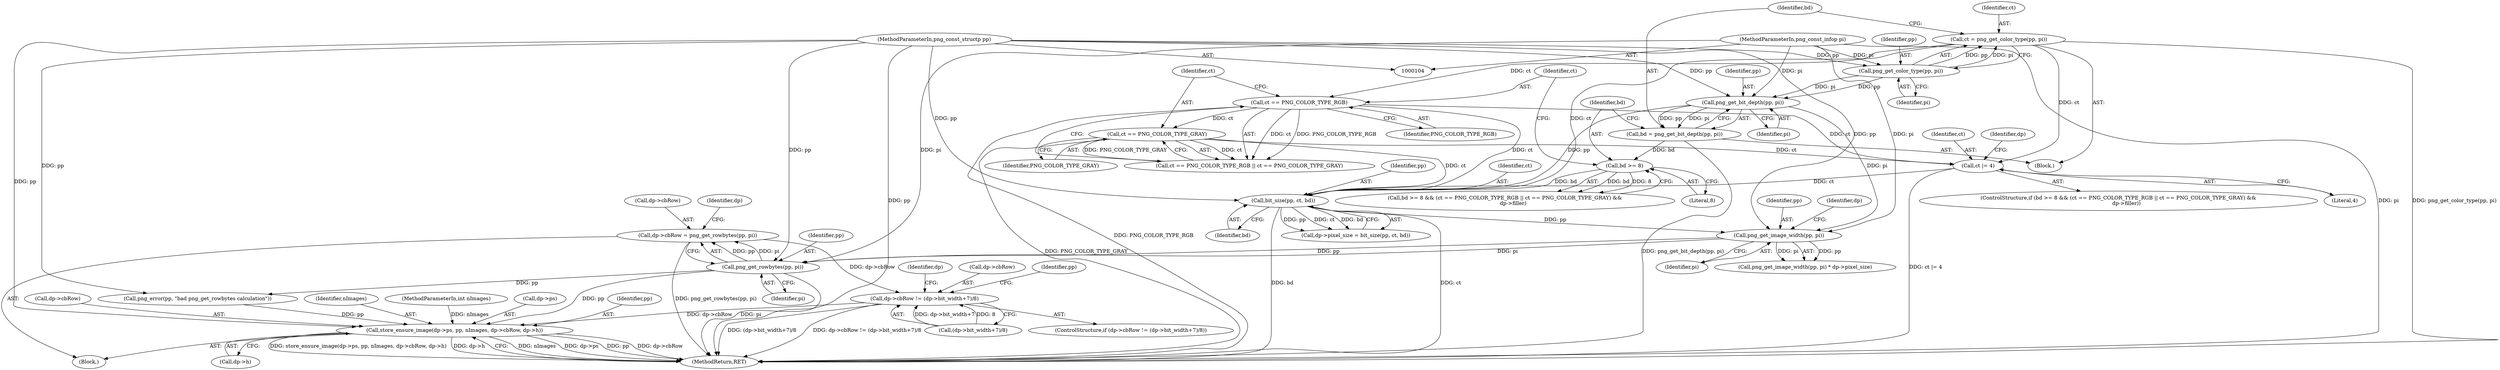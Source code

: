 digraph "0_Android_9d4853418ab2f754c2b63e091c29c5529b8b86ca_133@pointer" {
"1000161" [label="(Call,dp->cbRow = png_get_rowbytes(pp, pi))"];
"1000165" [label="(Call,png_get_rowbytes(pp, pi))"];
"1000155" [label="(Call,png_get_image_width(pp, pi))"];
"1000146" [label="(Call,bit_size(pp, ct, bd))"];
"1000120" [label="(Call,png_get_bit_depth(pp, pi))"];
"1000114" [label="(Call,png_get_color_type(pp, pi))"];
"1000106" [label="(MethodParameterIn,png_const_structp pp)"];
"1000107" [label="(MethodParameterIn,png_const_infop pi)"];
"1000139" [label="(Call,ct |= 4)"];
"1000133" [label="(Call,ct == PNG_COLOR_TYPE_GRAY)"];
"1000130" [label="(Call,ct == PNG_COLOR_TYPE_RGB)"];
"1000112" [label="(Call,ct = png_get_color_type(pp, pi))"];
"1000125" [label="(Call,bd >= 8)"];
"1000118" [label="(Call,bd = png_get_bit_depth(pp, pi))"];
"1000169" [label="(Call,dp->cbRow != (dp->bit_width+7)/8)"];
"1000183" [label="(Call,store_ensure_image(dp->ps, pp, nImages, dp->cbRow, dp->h))"];
"1000133" [label="(Call,ct == PNG_COLOR_TYPE_GRAY)"];
"1000140" [label="(Identifier,ct)"];
"1000125" [label="(Call,bd >= 8)"];
"1000110" [label="(Block,)"];
"1000129" [label="(Call,ct == PNG_COLOR_TYPE_RGB || ct == PNG_COLOR_TYPE_GRAY)"];
"1000154" [label="(Call,png_get_image_width(pp, pi) * dp->pixel_size)"];
"1000148" [label="(Identifier,ct)"];
"1000116" [label="(Identifier,pi)"];
"1000109" [label="(Block,)"];
"1000159" [label="(Identifier,dp)"];
"1000155" [label="(Call,png_get_image_width(pp, pi))"];
"1000167" [label="(Identifier,pi)"];
"1000170" [label="(Call,dp->cbRow)"];
"1000181" [label="(Identifier,pp)"];
"1000113" [label="(Identifier,ct)"];
"1000147" [label="(Identifier,pp)"];
"1000139" [label="(Call,ct |= 4)"];
"1000142" [label="(Call,dp->pixel_size = bit_size(pp, ct, bd))"];
"1000112" [label="(Call,ct = png_get_color_type(pp, pi))"];
"1000192" [label="(Call,dp->h)"];
"1000187" [label="(Identifier,pp)"];
"1000189" [label="(Call,dp->cbRow)"];
"1000171" [label="(Identifier,dp)"];
"1000130" [label="(Call,ct == PNG_COLOR_TYPE_RGB)"];
"1000127" [label="(Literal,8)"];
"1000169" [label="(Call,dp->cbRow != (dp->bit_width+7)/8)"];
"1000119" [label="(Identifier,bd)"];
"1000121" [label="(Identifier,pp)"];
"1000183" [label="(Call,store_ensure_image(dp->ps, pp, nImages, dp->cbRow, dp->h))"];
"1000144" [label="(Identifier,dp)"];
"1000122" [label="(Identifier,pi)"];
"1000188" [label="(Identifier,nImages)"];
"1000168" [label="(ControlStructure,if (dp->cbRow != (dp->bit_width+7)/8))"];
"1000146" [label="(Call,bit_size(pp, ct, bd))"];
"1000114" [label="(Call,png_get_color_type(pp, pi))"];
"1000135" [label="(Identifier,PNG_COLOR_TYPE_GRAY)"];
"1000132" [label="(Identifier,PNG_COLOR_TYPE_RGB)"];
"1000124" [label="(Call,bd >= 8 && (ct == PNG_COLOR_TYPE_RGB || ct == PNG_COLOR_TYPE_GRAY) &&\n          dp->filler)"];
"1000156" [label="(Identifier,pp)"];
"1000118" [label="(Call,bd = png_get_bit_depth(pp, pi))"];
"1000149" [label="(Identifier,bd)"];
"1000173" [label="(Call,(dp->bit_width+7)/8)"];
"1000185" [label="(Identifier,dp)"];
"1000165" [label="(Call,png_get_rowbytes(pp, pi))"];
"1000166" [label="(Identifier,pp)"];
"1000162" [label="(Call,dp->cbRow)"];
"1000131" [label="(Identifier,ct)"];
"1000107" [label="(MethodParameterIn,png_const_infop pi)"];
"1000157" [label="(Identifier,pi)"];
"1000195" [label="(MethodReturn,RET)"];
"1000120" [label="(Call,png_get_bit_depth(pp, pi))"];
"1000108" [label="(MethodParameterIn,int nImages)"];
"1000141" [label="(Literal,4)"];
"1000123" [label="(ControlStructure,if (bd >= 8 && (ct == PNG_COLOR_TYPE_RGB || ct == PNG_COLOR_TYPE_GRAY) &&\n          dp->filler))"];
"1000180" [label="(Call,png_error(pp, \"bad png_get_rowbytes calculation\"))"];
"1000134" [label="(Identifier,ct)"];
"1000161" [label="(Call,dp->cbRow = png_get_rowbytes(pp, pi))"];
"1000106" [label="(MethodParameterIn,png_const_structp pp)"];
"1000115" [label="(Identifier,pp)"];
"1000126" [label="(Identifier,bd)"];
"1000184" [label="(Call,dp->ps)"];
"1000161" -> "1000109"  [label="AST: "];
"1000161" -> "1000165"  [label="CFG: "];
"1000162" -> "1000161"  [label="AST: "];
"1000165" -> "1000161"  [label="AST: "];
"1000171" -> "1000161"  [label="CFG: "];
"1000161" -> "1000195"  [label="DDG: png_get_rowbytes(pp, pi)"];
"1000165" -> "1000161"  [label="DDG: pp"];
"1000165" -> "1000161"  [label="DDG: pi"];
"1000161" -> "1000169"  [label="DDG: dp->cbRow"];
"1000165" -> "1000167"  [label="CFG: "];
"1000166" -> "1000165"  [label="AST: "];
"1000167" -> "1000165"  [label="AST: "];
"1000165" -> "1000195"  [label="DDG: pi"];
"1000155" -> "1000165"  [label="DDG: pp"];
"1000155" -> "1000165"  [label="DDG: pi"];
"1000106" -> "1000165"  [label="DDG: pp"];
"1000107" -> "1000165"  [label="DDG: pi"];
"1000165" -> "1000180"  [label="DDG: pp"];
"1000165" -> "1000183"  [label="DDG: pp"];
"1000155" -> "1000154"  [label="AST: "];
"1000155" -> "1000157"  [label="CFG: "];
"1000156" -> "1000155"  [label="AST: "];
"1000157" -> "1000155"  [label="AST: "];
"1000159" -> "1000155"  [label="CFG: "];
"1000155" -> "1000154"  [label="DDG: pp"];
"1000155" -> "1000154"  [label="DDG: pi"];
"1000146" -> "1000155"  [label="DDG: pp"];
"1000106" -> "1000155"  [label="DDG: pp"];
"1000120" -> "1000155"  [label="DDG: pi"];
"1000107" -> "1000155"  [label="DDG: pi"];
"1000146" -> "1000142"  [label="AST: "];
"1000146" -> "1000149"  [label="CFG: "];
"1000147" -> "1000146"  [label="AST: "];
"1000148" -> "1000146"  [label="AST: "];
"1000149" -> "1000146"  [label="AST: "];
"1000142" -> "1000146"  [label="CFG: "];
"1000146" -> "1000195"  [label="DDG: bd"];
"1000146" -> "1000195"  [label="DDG: ct"];
"1000146" -> "1000142"  [label="DDG: pp"];
"1000146" -> "1000142"  [label="DDG: ct"];
"1000146" -> "1000142"  [label="DDG: bd"];
"1000120" -> "1000146"  [label="DDG: pp"];
"1000106" -> "1000146"  [label="DDG: pp"];
"1000139" -> "1000146"  [label="DDG: ct"];
"1000133" -> "1000146"  [label="DDG: ct"];
"1000112" -> "1000146"  [label="DDG: ct"];
"1000130" -> "1000146"  [label="DDG: ct"];
"1000125" -> "1000146"  [label="DDG: bd"];
"1000120" -> "1000118"  [label="AST: "];
"1000120" -> "1000122"  [label="CFG: "];
"1000121" -> "1000120"  [label="AST: "];
"1000122" -> "1000120"  [label="AST: "];
"1000118" -> "1000120"  [label="CFG: "];
"1000120" -> "1000118"  [label="DDG: pp"];
"1000120" -> "1000118"  [label="DDG: pi"];
"1000114" -> "1000120"  [label="DDG: pp"];
"1000114" -> "1000120"  [label="DDG: pi"];
"1000106" -> "1000120"  [label="DDG: pp"];
"1000107" -> "1000120"  [label="DDG: pi"];
"1000114" -> "1000112"  [label="AST: "];
"1000114" -> "1000116"  [label="CFG: "];
"1000115" -> "1000114"  [label="AST: "];
"1000116" -> "1000114"  [label="AST: "];
"1000112" -> "1000114"  [label="CFG: "];
"1000114" -> "1000112"  [label="DDG: pp"];
"1000114" -> "1000112"  [label="DDG: pi"];
"1000106" -> "1000114"  [label="DDG: pp"];
"1000107" -> "1000114"  [label="DDG: pi"];
"1000106" -> "1000104"  [label="AST: "];
"1000106" -> "1000195"  [label="DDG: pp"];
"1000106" -> "1000180"  [label="DDG: pp"];
"1000106" -> "1000183"  [label="DDG: pp"];
"1000107" -> "1000104"  [label="AST: "];
"1000107" -> "1000195"  [label="DDG: pi"];
"1000139" -> "1000123"  [label="AST: "];
"1000139" -> "1000141"  [label="CFG: "];
"1000140" -> "1000139"  [label="AST: "];
"1000141" -> "1000139"  [label="AST: "];
"1000144" -> "1000139"  [label="CFG: "];
"1000139" -> "1000195"  [label="DDG: ct |= 4"];
"1000133" -> "1000139"  [label="DDG: ct"];
"1000112" -> "1000139"  [label="DDG: ct"];
"1000130" -> "1000139"  [label="DDG: ct"];
"1000133" -> "1000129"  [label="AST: "];
"1000133" -> "1000135"  [label="CFG: "];
"1000134" -> "1000133"  [label="AST: "];
"1000135" -> "1000133"  [label="AST: "];
"1000129" -> "1000133"  [label="CFG: "];
"1000133" -> "1000195"  [label="DDG: PNG_COLOR_TYPE_GRAY"];
"1000133" -> "1000129"  [label="DDG: ct"];
"1000133" -> "1000129"  [label="DDG: PNG_COLOR_TYPE_GRAY"];
"1000130" -> "1000133"  [label="DDG: ct"];
"1000130" -> "1000129"  [label="AST: "];
"1000130" -> "1000132"  [label="CFG: "];
"1000131" -> "1000130"  [label="AST: "];
"1000132" -> "1000130"  [label="AST: "];
"1000134" -> "1000130"  [label="CFG: "];
"1000129" -> "1000130"  [label="CFG: "];
"1000130" -> "1000195"  [label="DDG: PNG_COLOR_TYPE_RGB"];
"1000130" -> "1000129"  [label="DDG: ct"];
"1000130" -> "1000129"  [label="DDG: PNG_COLOR_TYPE_RGB"];
"1000112" -> "1000130"  [label="DDG: ct"];
"1000112" -> "1000110"  [label="AST: "];
"1000113" -> "1000112"  [label="AST: "];
"1000119" -> "1000112"  [label="CFG: "];
"1000112" -> "1000195"  [label="DDG: png_get_color_type(pp, pi)"];
"1000125" -> "1000124"  [label="AST: "];
"1000125" -> "1000127"  [label="CFG: "];
"1000126" -> "1000125"  [label="AST: "];
"1000127" -> "1000125"  [label="AST: "];
"1000131" -> "1000125"  [label="CFG: "];
"1000124" -> "1000125"  [label="CFG: "];
"1000125" -> "1000124"  [label="DDG: bd"];
"1000125" -> "1000124"  [label="DDG: 8"];
"1000118" -> "1000125"  [label="DDG: bd"];
"1000118" -> "1000110"  [label="AST: "];
"1000119" -> "1000118"  [label="AST: "];
"1000126" -> "1000118"  [label="CFG: "];
"1000118" -> "1000195"  [label="DDG: png_get_bit_depth(pp, pi)"];
"1000169" -> "1000168"  [label="AST: "];
"1000169" -> "1000173"  [label="CFG: "];
"1000170" -> "1000169"  [label="AST: "];
"1000173" -> "1000169"  [label="AST: "];
"1000181" -> "1000169"  [label="CFG: "];
"1000185" -> "1000169"  [label="CFG: "];
"1000169" -> "1000195"  [label="DDG: dp->cbRow != (dp->bit_width+7)/8"];
"1000169" -> "1000195"  [label="DDG: (dp->bit_width+7)/8"];
"1000173" -> "1000169"  [label="DDG: dp->bit_width+7"];
"1000173" -> "1000169"  [label="DDG: 8"];
"1000169" -> "1000183"  [label="DDG: dp->cbRow"];
"1000183" -> "1000109"  [label="AST: "];
"1000183" -> "1000192"  [label="CFG: "];
"1000184" -> "1000183"  [label="AST: "];
"1000187" -> "1000183"  [label="AST: "];
"1000188" -> "1000183"  [label="AST: "];
"1000189" -> "1000183"  [label="AST: "];
"1000192" -> "1000183"  [label="AST: "];
"1000195" -> "1000183"  [label="CFG: "];
"1000183" -> "1000195"  [label="DDG: nImages"];
"1000183" -> "1000195"  [label="DDG: dp->ps"];
"1000183" -> "1000195"  [label="DDG: pp"];
"1000183" -> "1000195"  [label="DDG: dp->cbRow"];
"1000183" -> "1000195"  [label="DDG: store_ensure_image(dp->ps, pp, nImages, dp->cbRow, dp->h)"];
"1000183" -> "1000195"  [label="DDG: dp->h"];
"1000180" -> "1000183"  [label="DDG: pp"];
"1000108" -> "1000183"  [label="DDG: nImages"];
}
